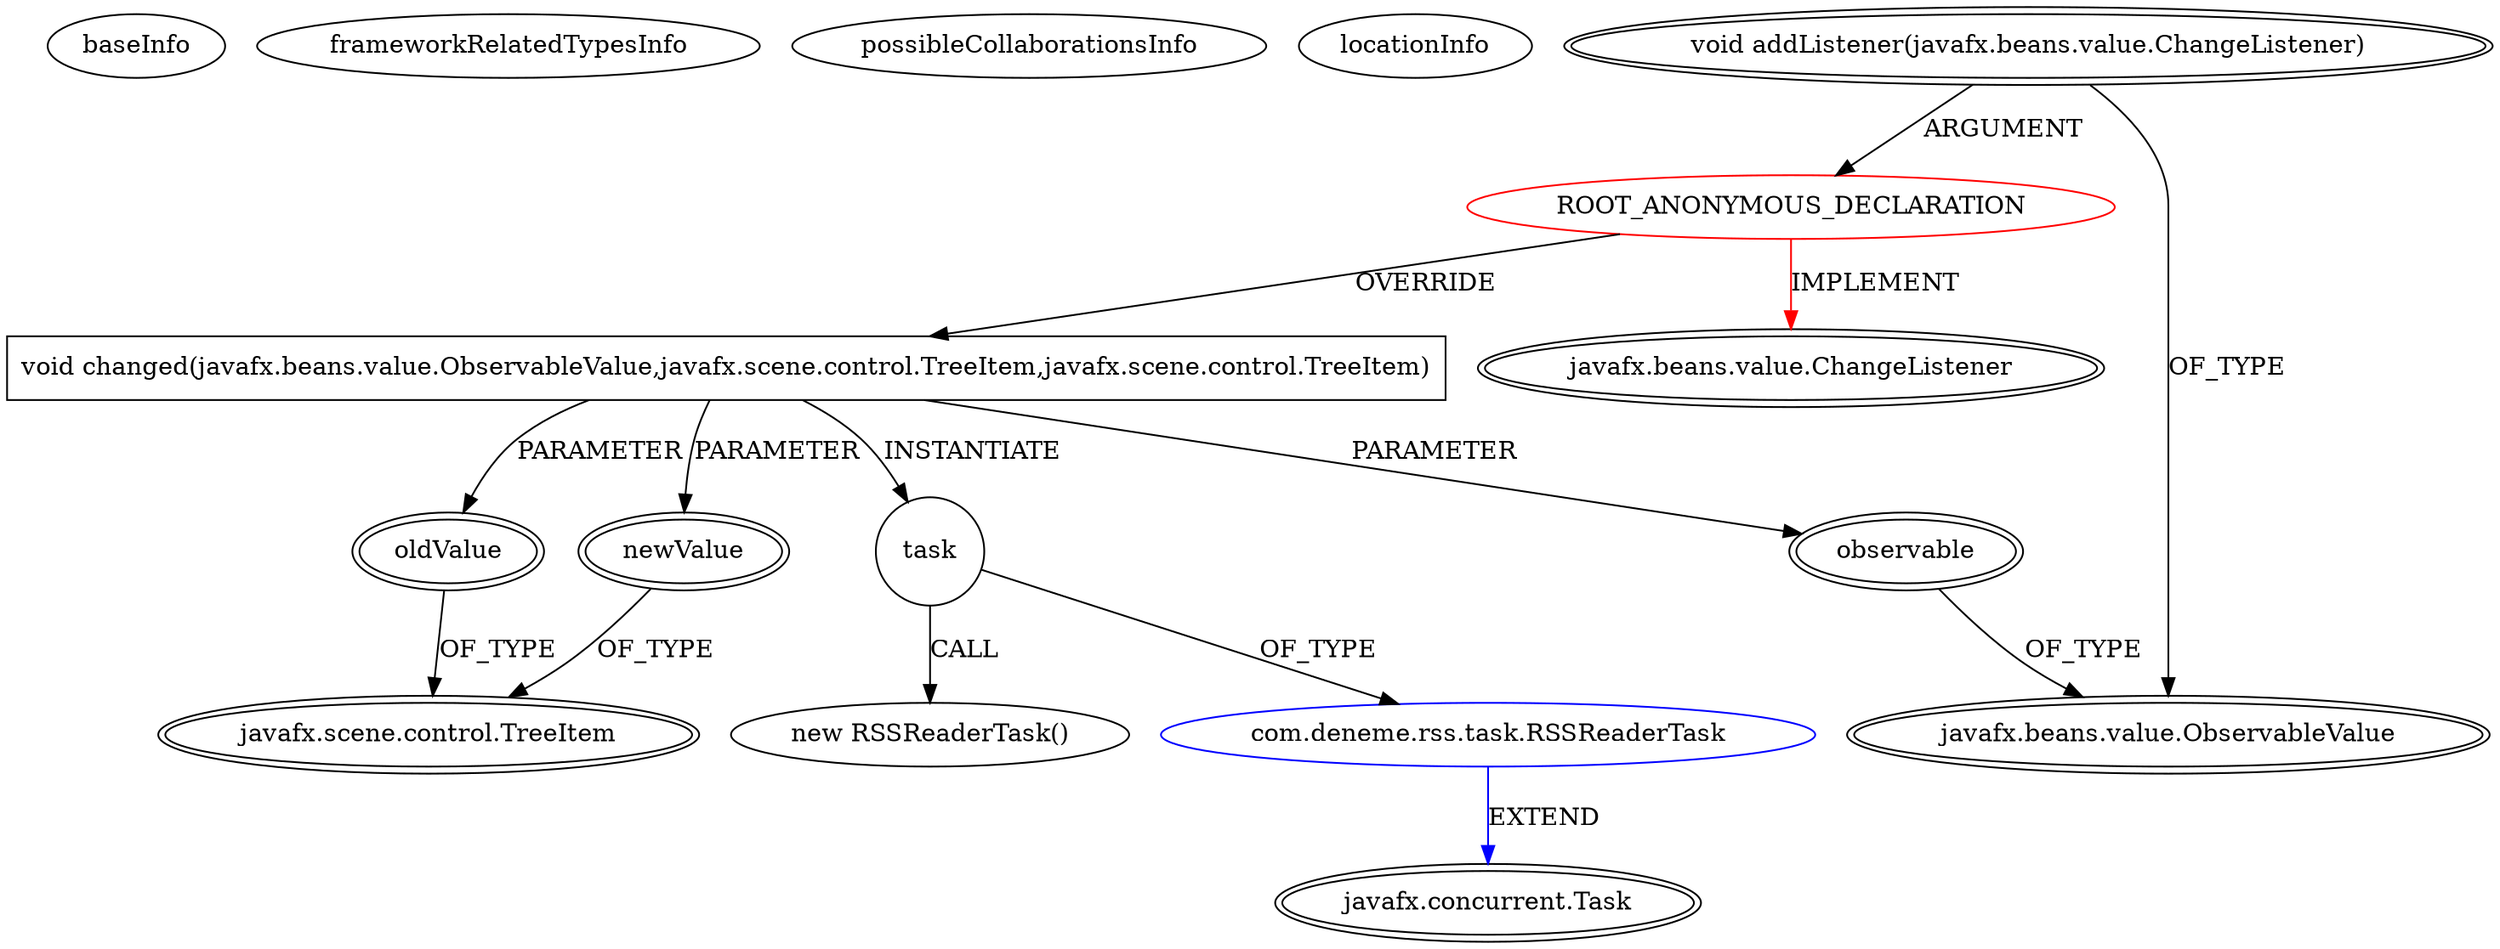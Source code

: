 digraph {
baseInfo[graphId=2009,category="extension_graph",isAnonymous=true,possibleRelation=true]
frameworkRelatedTypesInfo[0="javafx.beans.value.ChangeListener"]
possibleCollaborationsInfo[0="2009~OVERRIDING_METHOD_DECLARATION-INSTANTIATION-~javafx.beans.value.ChangeListener ~javafx.concurrent.Task ~true~false"]
locationInfo[projectName="berker-RSSReader",filePath="/berker-RSSReader/RSSReader-master/src/com/deneme/rss/view/main/MainController.java",contextSignature="void initialize(java.net.URL,java.util.ResourceBundle)",graphId="2009"]
0[label="ROOT_ANONYMOUS_DECLARATION",vertexType="ROOT_ANONYMOUS_DECLARATION",isFrameworkType=false,color=red]
1[label="javafx.beans.value.ChangeListener",vertexType="FRAMEWORK_INTERFACE_TYPE",isFrameworkType=true,peripheries=2]
2[label="void addListener(javafx.beans.value.ChangeListener)",vertexType="OUTSIDE_CALL",isFrameworkType=true,peripheries=2]
3[label="javafx.beans.value.ObservableValue",vertexType="FRAMEWORK_INTERFACE_TYPE",isFrameworkType=true,peripheries=2]
4[label="void changed(javafx.beans.value.ObservableValue,javafx.scene.control.TreeItem,javafx.scene.control.TreeItem)",vertexType="OVERRIDING_METHOD_DECLARATION",isFrameworkType=false,shape=box]
5[label="observable",vertexType="PARAMETER_DECLARATION",isFrameworkType=true,peripheries=2]
7[label="oldValue",vertexType="PARAMETER_DECLARATION",isFrameworkType=true,peripheries=2]
8[label="javafx.scene.control.TreeItem",vertexType="FRAMEWORK_CLASS_TYPE",isFrameworkType=true,peripheries=2]
9[label="newValue",vertexType="PARAMETER_DECLARATION",isFrameworkType=true,peripheries=2]
12[label="task",vertexType="VARIABLE_EXPRESION",isFrameworkType=false,shape=circle]
13[label="com.deneme.rss.task.RSSReaderTask",vertexType="REFERENCE_CLIENT_CLASS_DECLARATION",isFrameworkType=false,color=blue]
14[label="javafx.concurrent.Task",vertexType="FRAMEWORK_CLASS_TYPE",isFrameworkType=true,peripheries=2]
11[label="new RSSReaderTask()",vertexType="CONSTRUCTOR_CALL",isFrameworkType=false]
0->1[label="IMPLEMENT",color=red]
2->0[label="ARGUMENT"]
2->3[label="OF_TYPE"]
0->4[label="OVERRIDE"]
5->3[label="OF_TYPE"]
4->5[label="PARAMETER"]
7->8[label="OF_TYPE"]
4->7[label="PARAMETER"]
9->8[label="OF_TYPE"]
4->9[label="PARAMETER"]
4->12[label="INSTANTIATE"]
13->14[label="EXTEND",color=blue]
12->13[label="OF_TYPE"]
12->11[label="CALL"]
}

